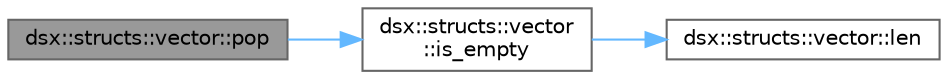 digraph "dsx::structs::vector::pop"
{
 // LATEX_PDF_SIZE
  bgcolor="transparent";
  edge [fontname=Helvetica,fontsize=10,labelfontname=Helvetica,labelfontsize=10];
  node [fontname=Helvetica,fontsize=10,shape=box,height=0.2,width=0.4];
  rankdir="LR";
  Node1 [label="dsx::structs::vector::pop",height=0.2,width=0.4,color="gray40", fillcolor="grey60", style="filled", fontcolor="black",tooltip="Removes and returns the last element of the vector."];
  Node1 -> Node2 [color="steelblue1",style="solid"];
  Node2 [label="dsx::structs::vector\l::is_empty",height=0.2,width=0.4,color="grey40", fillcolor="white", style="filled",URL="$classdsx_1_1structs_1_1vector.html#a326cc2694be88ca78dfe7b6fd7e559df",tooltip="Check if the vector is empty."];
  Node2 -> Node3 [color="steelblue1",style="solid"];
  Node3 [label="dsx::structs::vector::len",height=0.2,width=0.4,color="grey40", fillcolor="white", style="filled",URL="$classdsx_1_1structs_1_1vector.html#aea26229420a6bbf1cbd2a77a22290753",tooltip="Get the current number of elements in the vector."];
}
